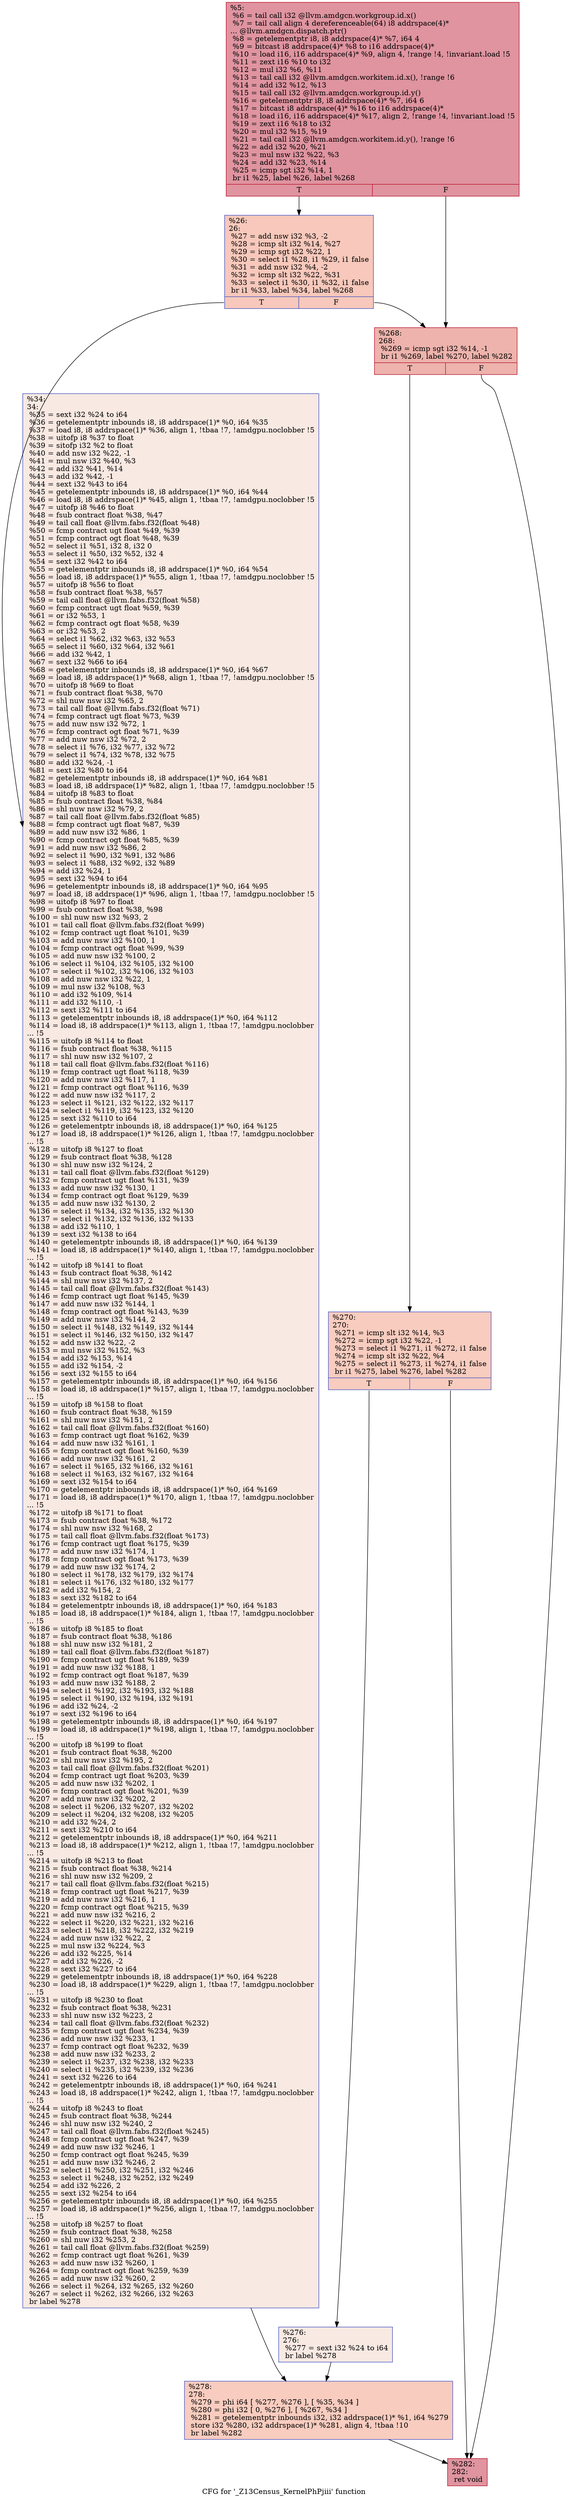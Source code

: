 digraph "CFG for '_Z13Census_KernelPhPjiii' function" {
	label="CFG for '_Z13Census_KernelPhPjiii' function";

	Node0x4a31dd0 [shape=record,color="#b70d28ff", style=filled, fillcolor="#b70d2870",label="{%5:\l  %6 = tail call i32 @llvm.amdgcn.workgroup.id.x()\l  %7 = tail call align 4 dereferenceable(64) i8 addrspace(4)*\l... @llvm.amdgcn.dispatch.ptr()\l  %8 = getelementptr i8, i8 addrspace(4)* %7, i64 4\l  %9 = bitcast i8 addrspace(4)* %8 to i16 addrspace(4)*\l  %10 = load i16, i16 addrspace(4)* %9, align 4, !range !4, !invariant.load !5\l  %11 = zext i16 %10 to i32\l  %12 = mul i32 %6, %11\l  %13 = tail call i32 @llvm.amdgcn.workitem.id.x(), !range !6\l  %14 = add i32 %12, %13\l  %15 = tail call i32 @llvm.amdgcn.workgroup.id.y()\l  %16 = getelementptr i8, i8 addrspace(4)* %7, i64 6\l  %17 = bitcast i8 addrspace(4)* %16 to i16 addrspace(4)*\l  %18 = load i16, i16 addrspace(4)* %17, align 2, !range !4, !invariant.load !5\l  %19 = zext i16 %18 to i32\l  %20 = mul i32 %15, %19\l  %21 = tail call i32 @llvm.amdgcn.workitem.id.y(), !range !6\l  %22 = add i32 %20, %21\l  %23 = mul nsw i32 %22, %3\l  %24 = add i32 %23, %14\l  %25 = icmp sgt i32 %14, 1\l  br i1 %25, label %26, label %268\l|{<s0>T|<s1>F}}"];
	Node0x4a31dd0:s0 -> Node0x4a35820;
	Node0x4a31dd0:s1 -> Node0x4a358b0;
	Node0x4a35820 [shape=record,color="#3d50c3ff", style=filled, fillcolor="#ed836670",label="{%26:\l26:                                               \l  %27 = add nsw i32 %3, -2\l  %28 = icmp slt i32 %14, %27\l  %29 = icmp sgt i32 %22, 1\l  %30 = select i1 %28, i1 %29, i1 false\l  %31 = add nsw i32 %4, -2\l  %32 = icmp slt i32 %22, %31\l  %33 = select i1 %30, i1 %32, i1 false\l  br i1 %33, label %34, label %268\l|{<s0>T|<s1>F}}"];
	Node0x4a35820:s0 -> Node0x4a33f30;
	Node0x4a35820:s1 -> Node0x4a358b0;
	Node0x4a33f30 [shape=record,color="#3d50c3ff", style=filled, fillcolor="#efcebd70",label="{%34:\l34:                                               \l  %35 = sext i32 %24 to i64\l  %36 = getelementptr inbounds i8, i8 addrspace(1)* %0, i64 %35\l  %37 = load i8, i8 addrspace(1)* %36, align 1, !tbaa !7, !amdgpu.noclobber !5\l  %38 = uitofp i8 %37 to float\l  %39 = sitofp i32 %2 to float\l  %40 = add nsw i32 %22, -1\l  %41 = mul nsw i32 %40, %3\l  %42 = add i32 %41, %14\l  %43 = add i32 %42, -1\l  %44 = sext i32 %43 to i64\l  %45 = getelementptr inbounds i8, i8 addrspace(1)* %0, i64 %44\l  %46 = load i8, i8 addrspace(1)* %45, align 1, !tbaa !7, !amdgpu.noclobber !5\l  %47 = uitofp i8 %46 to float\l  %48 = fsub contract float %38, %47\l  %49 = tail call float @llvm.fabs.f32(float %48)\l  %50 = fcmp contract ugt float %49, %39\l  %51 = fcmp contract ogt float %48, %39\l  %52 = select i1 %51, i32 8, i32 0\l  %53 = select i1 %50, i32 %52, i32 4\l  %54 = sext i32 %42 to i64\l  %55 = getelementptr inbounds i8, i8 addrspace(1)* %0, i64 %54\l  %56 = load i8, i8 addrspace(1)* %55, align 1, !tbaa !7, !amdgpu.noclobber !5\l  %57 = uitofp i8 %56 to float\l  %58 = fsub contract float %38, %57\l  %59 = tail call float @llvm.fabs.f32(float %58)\l  %60 = fcmp contract ugt float %59, %39\l  %61 = or i32 %53, 1\l  %62 = fcmp contract ogt float %58, %39\l  %63 = or i32 %53, 2\l  %64 = select i1 %62, i32 %63, i32 %53\l  %65 = select i1 %60, i32 %64, i32 %61\l  %66 = add i32 %42, 1\l  %67 = sext i32 %66 to i64\l  %68 = getelementptr inbounds i8, i8 addrspace(1)* %0, i64 %67\l  %69 = load i8, i8 addrspace(1)* %68, align 1, !tbaa !7, !amdgpu.noclobber !5\l  %70 = uitofp i8 %69 to float\l  %71 = fsub contract float %38, %70\l  %72 = shl nuw nsw i32 %65, 2\l  %73 = tail call float @llvm.fabs.f32(float %71)\l  %74 = fcmp contract ugt float %73, %39\l  %75 = add nuw nsw i32 %72, 1\l  %76 = fcmp contract ogt float %71, %39\l  %77 = add nuw nsw i32 %72, 2\l  %78 = select i1 %76, i32 %77, i32 %72\l  %79 = select i1 %74, i32 %78, i32 %75\l  %80 = add i32 %24, -1\l  %81 = sext i32 %80 to i64\l  %82 = getelementptr inbounds i8, i8 addrspace(1)* %0, i64 %81\l  %83 = load i8, i8 addrspace(1)* %82, align 1, !tbaa !7, !amdgpu.noclobber !5\l  %84 = uitofp i8 %83 to float\l  %85 = fsub contract float %38, %84\l  %86 = shl nuw nsw i32 %79, 2\l  %87 = tail call float @llvm.fabs.f32(float %85)\l  %88 = fcmp contract ugt float %87, %39\l  %89 = add nuw nsw i32 %86, 1\l  %90 = fcmp contract ogt float %85, %39\l  %91 = add nuw nsw i32 %86, 2\l  %92 = select i1 %90, i32 %91, i32 %86\l  %93 = select i1 %88, i32 %92, i32 %89\l  %94 = add i32 %24, 1\l  %95 = sext i32 %94 to i64\l  %96 = getelementptr inbounds i8, i8 addrspace(1)* %0, i64 %95\l  %97 = load i8, i8 addrspace(1)* %96, align 1, !tbaa !7, !amdgpu.noclobber !5\l  %98 = uitofp i8 %97 to float\l  %99 = fsub contract float %38, %98\l  %100 = shl nuw nsw i32 %93, 2\l  %101 = tail call float @llvm.fabs.f32(float %99)\l  %102 = fcmp contract ugt float %101, %39\l  %103 = add nuw nsw i32 %100, 1\l  %104 = fcmp contract ogt float %99, %39\l  %105 = add nuw nsw i32 %100, 2\l  %106 = select i1 %104, i32 %105, i32 %100\l  %107 = select i1 %102, i32 %106, i32 %103\l  %108 = add nuw nsw i32 %22, 1\l  %109 = mul nsw i32 %108, %3\l  %110 = add i32 %109, %14\l  %111 = add i32 %110, -1\l  %112 = sext i32 %111 to i64\l  %113 = getelementptr inbounds i8, i8 addrspace(1)* %0, i64 %112\l  %114 = load i8, i8 addrspace(1)* %113, align 1, !tbaa !7, !amdgpu.noclobber\l... !5\l  %115 = uitofp i8 %114 to float\l  %116 = fsub contract float %38, %115\l  %117 = shl nuw nsw i32 %107, 2\l  %118 = tail call float @llvm.fabs.f32(float %116)\l  %119 = fcmp contract ugt float %118, %39\l  %120 = add nuw nsw i32 %117, 1\l  %121 = fcmp contract ogt float %116, %39\l  %122 = add nuw nsw i32 %117, 2\l  %123 = select i1 %121, i32 %122, i32 %117\l  %124 = select i1 %119, i32 %123, i32 %120\l  %125 = sext i32 %110 to i64\l  %126 = getelementptr inbounds i8, i8 addrspace(1)* %0, i64 %125\l  %127 = load i8, i8 addrspace(1)* %126, align 1, !tbaa !7, !amdgpu.noclobber\l... !5\l  %128 = uitofp i8 %127 to float\l  %129 = fsub contract float %38, %128\l  %130 = shl nuw nsw i32 %124, 2\l  %131 = tail call float @llvm.fabs.f32(float %129)\l  %132 = fcmp contract ugt float %131, %39\l  %133 = add nuw nsw i32 %130, 1\l  %134 = fcmp contract ogt float %129, %39\l  %135 = add nuw nsw i32 %130, 2\l  %136 = select i1 %134, i32 %135, i32 %130\l  %137 = select i1 %132, i32 %136, i32 %133\l  %138 = add i32 %110, 1\l  %139 = sext i32 %138 to i64\l  %140 = getelementptr inbounds i8, i8 addrspace(1)* %0, i64 %139\l  %141 = load i8, i8 addrspace(1)* %140, align 1, !tbaa !7, !amdgpu.noclobber\l... !5\l  %142 = uitofp i8 %141 to float\l  %143 = fsub contract float %38, %142\l  %144 = shl nuw nsw i32 %137, 2\l  %145 = tail call float @llvm.fabs.f32(float %143)\l  %146 = fcmp contract ugt float %145, %39\l  %147 = add nuw nsw i32 %144, 1\l  %148 = fcmp contract ogt float %143, %39\l  %149 = add nuw nsw i32 %144, 2\l  %150 = select i1 %148, i32 %149, i32 %144\l  %151 = select i1 %146, i32 %150, i32 %147\l  %152 = add nsw i32 %22, -2\l  %153 = mul nsw i32 %152, %3\l  %154 = add i32 %153, %14\l  %155 = add i32 %154, -2\l  %156 = sext i32 %155 to i64\l  %157 = getelementptr inbounds i8, i8 addrspace(1)* %0, i64 %156\l  %158 = load i8, i8 addrspace(1)* %157, align 1, !tbaa !7, !amdgpu.noclobber\l... !5\l  %159 = uitofp i8 %158 to float\l  %160 = fsub contract float %38, %159\l  %161 = shl nuw nsw i32 %151, 2\l  %162 = tail call float @llvm.fabs.f32(float %160)\l  %163 = fcmp contract ugt float %162, %39\l  %164 = add nuw nsw i32 %161, 1\l  %165 = fcmp contract ogt float %160, %39\l  %166 = add nuw nsw i32 %161, 2\l  %167 = select i1 %165, i32 %166, i32 %161\l  %168 = select i1 %163, i32 %167, i32 %164\l  %169 = sext i32 %154 to i64\l  %170 = getelementptr inbounds i8, i8 addrspace(1)* %0, i64 %169\l  %171 = load i8, i8 addrspace(1)* %170, align 1, !tbaa !7, !amdgpu.noclobber\l... !5\l  %172 = uitofp i8 %171 to float\l  %173 = fsub contract float %38, %172\l  %174 = shl nuw nsw i32 %168, 2\l  %175 = tail call float @llvm.fabs.f32(float %173)\l  %176 = fcmp contract ugt float %175, %39\l  %177 = add nuw nsw i32 %174, 1\l  %178 = fcmp contract ogt float %173, %39\l  %179 = add nuw nsw i32 %174, 2\l  %180 = select i1 %178, i32 %179, i32 %174\l  %181 = select i1 %176, i32 %180, i32 %177\l  %182 = add i32 %154, 2\l  %183 = sext i32 %182 to i64\l  %184 = getelementptr inbounds i8, i8 addrspace(1)* %0, i64 %183\l  %185 = load i8, i8 addrspace(1)* %184, align 1, !tbaa !7, !amdgpu.noclobber\l... !5\l  %186 = uitofp i8 %185 to float\l  %187 = fsub contract float %38, %186\l  %188 = shl nuw nsw i32 %181, 2\l  %189 = tail call float @llvm.fabs.f32(float %187)\l  %190 = fcmp contract ugt float %189, %39\l  %191 = add nuw nsw i32 %188, 1\l  %192 = fcmp contract ogt float %187, %39\l  %193 = add nuw nsw i32 %188, 2\l  %194 = select i1 %192, i32 %193, i32 %188\l  %195 = select i1 %190, i32 %194, i32 %191\l  %196 = add i32 %24, -2\l  %197 = sext i32 %196 to i64\l  %198 = getelementptr inbounds i8, i8 addrspace(1)* %0, i64 %197\l  %199 = load i8, i8 addrspace(1)* %198, align 1, !tbaa !7, !amdgpu.noclobber\l... !5\l  %200 = uitofp i8 %199 to float\l  %201 = fsub contract float %38, %200\l  %202 = shl nuw nsw i32 %195, 2\l  %203 = tail call float @llvm.fabs.f32(float %201)\l  %204 = fcmp contract ugt float %203, %39\l  %205 = add nuw nsw i32 %202, 1\l  %206 = fcmp contract ogt float %201, %39\l  %207 = add nuw nsw i32 %202, 2\l  %208 = select i1 %206, i32 %207, i32 %202\l  %209 = select i1 %204, i32 %208, i32 %205\l  %210 = add i32 %24, 2\l  %211 = sext i32 %210 to i64\l  %212 = getelementptr inbounds i8, i8 addrspace(1)* %0, i64 %211\l  %213 = load i8, i8 addrspace(1)* %212, align 1, !tbaa !7, !amdgpu.noclobber\l... !5\l  %214 = uitofp i8 %213 to float\l  %215 = fsub contract float %38, %214\l  %216 = shl nuw nsw i32 %209, 2\l  %217 = tail call float @llvm.fabs.f32(float %215)\l  %218 = fcmp contract ugt float %217, %39\l  %219 = add nuw nsw i32 %216, 1\l  %220 = fcmp contract ogt float %215, %39\l  %221 = add nuw nsw i32 %216, 2\l  %222 = select i1 %220, i32 %221, i32 %216\l  %223 = select i1 %218, i32 %222, i32 %219\l  %224 = add nuw nsw i32 %22, 2\l  %225 = mul nsw i32 %224, %3\l  %226 = add i32 %225, %14\l  %227 = add i32 %226, -2\l  %228 = sext i32 %227 to i64\l  %229 = getelementptr inbounds i8, i8 addrspace(1)* %0, i64 %228\l  %230 = load i8, i8 addrspace(1)* %229, align 1, !tbaa !7, !amdgpu.noclobber\l... !5\l  %231 = uitofp i8 %230 to float\l  %232 = fsub contract float %38, %231\l  %233 = shl nuw nsw i32 %223, 2\l  %234 = tail call float @llvm.fabs.f32(float %232)\l  %235 = fcmp contract ugt float %234, %39\l  %236 = add nuw nsw i32 %233, 1\l  %237 = fcmp contract ogt float %232, %39\l  %238 = add nuw nsw i32 %233, 2\l  %239 = select i1 %237, i32 %238, i32 %233\l  %240 = select i1 %235, i32 %239, i32 %236\l  %241 = sext i32 %226 to i64\l  %242 = getelementptr inbounds i8, i8 addrspace(1)* %0, i64 %241\l  %243 = load i8, i8 addrspace(1)* %242, align 1, !tbaa !7, !amdgpu.noclobber\l... !5\l  %244 = uitofp i8 %243 to float\l  %245 = fsub contract float %38, %244\l  %246 = shl nuw nsw i32 %240, 2\l  %247 = tail call float @llvm.fabs.f32(float %245)\l  %248 = fcmp contract ugt float %247, %39\l  %249 = add nuw nsw i32 %246, 1\l  %250 = fcmp contract ogt float %245, %39\l  %251 = add nuw nsw i32 %246, 2\l  %252 = select i1 %250, i32 %251, i32 %246\l  %253 = select i1 %248, i32 %252, i32 %249\l  %254 = add i32 %226, 2\l  %255 = sext i32 %254 to i64\l  %256 = getelementptr inbounds i8, i8 addrspace(1)* %0, i64 %255\l  %257 = load i8, i8 addrspace(1)* %256, align 1, !tbaa !7, !amdgpu.noclobber\l... !5\l  %258 = uitofp i8 %257 to float\l  %259 = fsub contract float %38, %258\l  %260 = shl nuw i32 %253, 2\l  %261 = tail call float @llvm.fabs.f32(float %259)\l  %262 = fcmp contract ugt float %261, %39\l  %263 = add nuw nsw i32 %260, 1\l  %264 = fcmp contract ogt float %259, %39\l  %265 = add nuw nsw i32 %260, 2\l  %266 = select i1 %264, i32 %265, i32 %260\l  %267 = select i1 %262, i32 %266, i32 %263\l  br label %278\l}"];
	Node0x4a33f30 -> Node0x4a3ab30;
	Node0x4a358b0 [shape=record,color="#b70d28ff", style=filled, fillcolor="#d6524470",label="{%268:\l268:                                              \l  %269 = icmp sgt i32 %14, -1\l  br i1 %269, label %270, label %282\l|{<s0>T|<s1>F}}"];
	Node0x4a358b0:s0 -> Node0x4a40610;
	Node0x4a358b0:s1 -> Node0x4a40660;
	Node0x4a40610 [shape=record,color="#3d50c3ff", style=filled, fillcolor="#f08b6e70",label="{%270:\l270:                                              \l  %271 = icmp slt i32 %14, %3\l  %272 = icmp sgt i32 %22, -1\l  %273 = select i1 %271, i1 %272, i1 false\l  %274 = icmp slt i32 %22, %4\l  %275 = select i1 %273, i1 %274, i1 false\l  br i1 %275, label %276, label %282\l|{<s0>T|<s1>F}}"];
	Node0x4a40610:s0 -> Node0x4a40a70;
	Node0x4a40610:s1 -> Node0x4a40660;
	Node0x4a40a70 [shape=record,color="#3d50c3ff", style=filled, fillcolor="#efcebd70",label="{%276:\l276:                                              \l  %277 = sext i32 %24 to i64\l  br label %278\l}"];
	Node0x4a40a70 -> Node0x4a3ab30;
	Node0x4a3ab30 [shape=record,color="#3d50c3ff", style=filled, fillcolor="#f08b6e70",label="{%278:\l278:                                              \l  %279 = phi i64 [ %277, %276 ], [ %35, %34 ]\l  %280 = phi i32 [ 0, %276 ], [ %267, %34 ]\l  %281 = getelementptr inbounds i32, i32 addrspace(1)* %1, i64 %279\l  store i32 %280, i32 addrspace(1)* %281, align 4, !tbaa !10\l  br label %282\l}"];
	Node0x4a3ab30 -> Node0x4a40660;
	Node0x4a40660 [shape=record,color="#b70d28ff", style=filled, fillcolor="#b70d2870",label="{%282:\l282:                                              \l  ret void\l}"];
}
